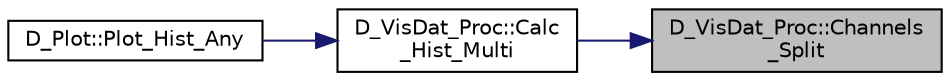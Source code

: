 digraph "D_VisDat_Proc::Channels_Split"
{
 // LATEX_PDF_SIZE
  edge [fontname="Helvetica",fontsize="10",labelfontname="Helvetica",labelfontsize="10"];
  node [fontname="Helvetica",fontsize="10",shape=record];
  rankdir="RL";
  Node1 [label="D_VisDat_Proc::Channels\l_Split",height=0.2,width=0.4,color="black", fillcolor="grey75", style="filled", fontcolor="black",tooltip=" "];
  Node1 -> Node2 [dir="back",color="midnightblue",fontsize="10",style="solid"];
  Node2 [label="D_VisDat_Proc::Calc\l_Hist_Multi",height=0.2,width=0.4,color="black", fillcolor="white", style="filled",URL="$class_d___vis_dat___proc.html#a558387270e1b1602f410a46157c7d8d2",tooltip=" "];
  Node2 -> Node3 [dir="back",color="midnightblue",fontsize="10",style="solid"];
  Node3 [label="D_Plot::Plot_Hist_Any",height=0.2,width=0.4,color="black", fillcolor="white", style="filled",URL="$class_d___plot.html#abb572f7000c84378576303e4fa065b9d",tooltip=" "];
}
